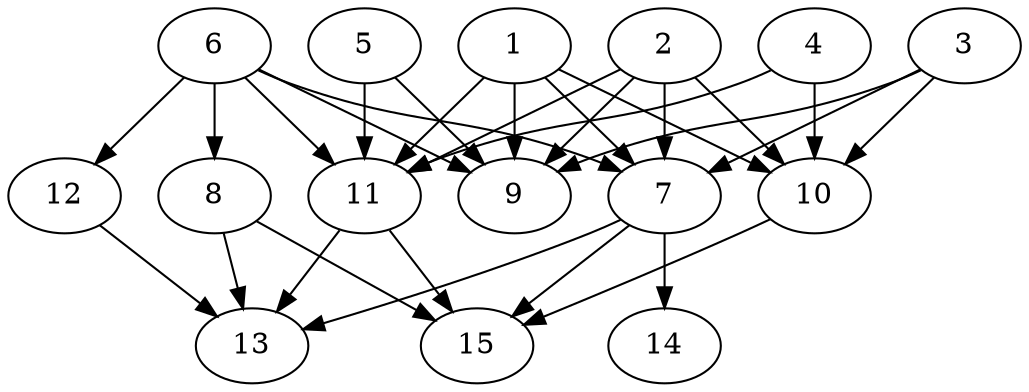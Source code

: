 // DAG automatically generated by daggen at Thu Oct  3 13:59:27 2019
// ./daggen --dot -n 15 --ccr 0.3 --fat 0.7 --regular 0.5 --density 0.9 --mindata 5242880 --maxdata 52428800 
digraph G {
  1 [size="72311467", alpha="0.16", expect_size="21693440"] 
  1 -> 7 [size ="21693440"]
  1 -> 9 [size ="21693440"]
  1 -> 10 [size ="21693440"]
  1 -> 11 [size ="21693440"]
  2 [size="109356373", alpha="0.06", expect_size="32806912"] 
  2 -> 7 [size ="32806912"]
  2 -> 9 [size ="32806912"]
  2 -> 10 [size ="32806912"]
  2 -> 11 [size ="32806912"]
  3 [size="173632853", alpha="0.14", expect_size="52089856"] 
  3 -> 7 [size ="52089856"]
  3 -> 9 [size ="52089856"]
  3 -> 10 [size ="52089856"]
  4 [size="135362560", alpha="0.10", expect_size="40608768"] 
  4 -> 10 [size ="40608768"]
  4 -> 11 [size ="40608768"]
  5 [size="52367360", alpha="0.15", expect_size="15710208"] 
  5 -> 9 [size ="15710208"]
  5 -> 11 [size ="15710208"]
  6 [size="104861013", alpha="0.06", expect_size="31458304"] 
  6 -> 7 [size ="31458304"]
  6 -> 8 [size ="31458304"]
  6 -> 9 [size ="31458304"]
  6 -> 11 [size ="31458304"]
  6 -> 12 [size ="31458304"]
  7 [size="24599893", alpha="0.05", expect_size="7379968"] 
  7 -> 13 [size ="7379968"]
  7 -> 14 [size ="7379968"]
  7 -> 15 [size ="7379968"]
  8 [size="51913387", alpha="0.13", expect_size="15574016"] 
  8 -> 13 [size ="15574016"]
  8 -> 15 [size ="15574016"]
  9 [size="142704640", alpha="0.12", expect_size="42811392"] 
  10 [size="35263147", alpha="0.04", expect_size="10578944"] 
  10 -> 15 [size ="10578944"]
  11 [size="153651200", alpha="0.14", expect_size="46095360"] 
  11 -> 13 [size ="46095360"]
  11 -> 15 [size ="46095360"]
  12 [size="123313493", alpha="0.02", expect_size="36994048"] 
  12 -> 13 [size ="36994048"]
  13 [size="169014613", alpha="0.11", expect_size="50704384"] 
  14 [size="119415467", alpha="0.10", expect_size="35824640"] 
  15 [size="43202560", alpha="0.13", expect_size="12960768"] 
}

